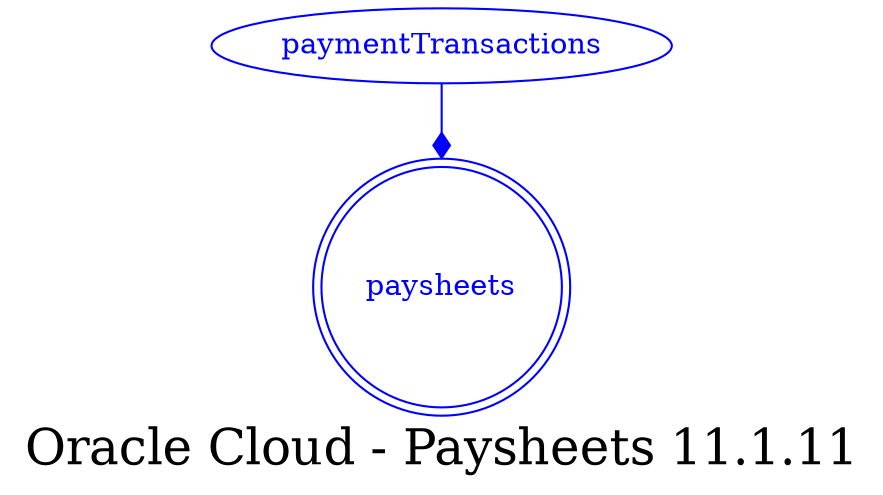 digraph LexiconGraph {
graph[label="Oracle Cloud - Paysheets 11.1.11", fontsize=24]
splines=true
"paysheets" [color=blue, fontcolor=blue, shape=doublecircle]
"paymentTransactions" -> "paysheets" [color=blue, fontcolor=blue, arrowhead=diamond, arrowtail=none]
"paymentTransactions" [color=blue, fontcolor=blue, shape=ellipse]
}
